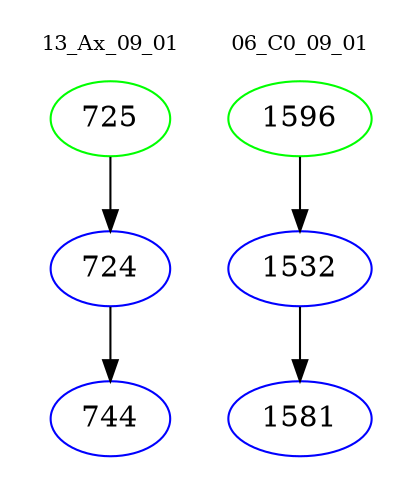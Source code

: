 digraph{
subgraph cluster_0 {
color = white
label = "13_Ax_09_01";
fontsize=10;
T0_725 [label="725", color="green"]
T0_725 -> T0_724 [color="black"]
T0_724 [label="724", color="blue"]
T0_724 -> T0_744 [color="black"]
T0_744 [label="744", color="blue"]
}
subgraph cluster_1 {
color = white
label = "06_C0_09_01";
fontsize=10;
T1_1596 [label="1596", color="green"]
T1_1596 -> T1_1532 [color="black"]
T1_1532 [label="1532", color="blue"]
T1_1532 -> T1_1581 [color="black"]
T1_1581 [label="1581", color="blue"]
}
}
